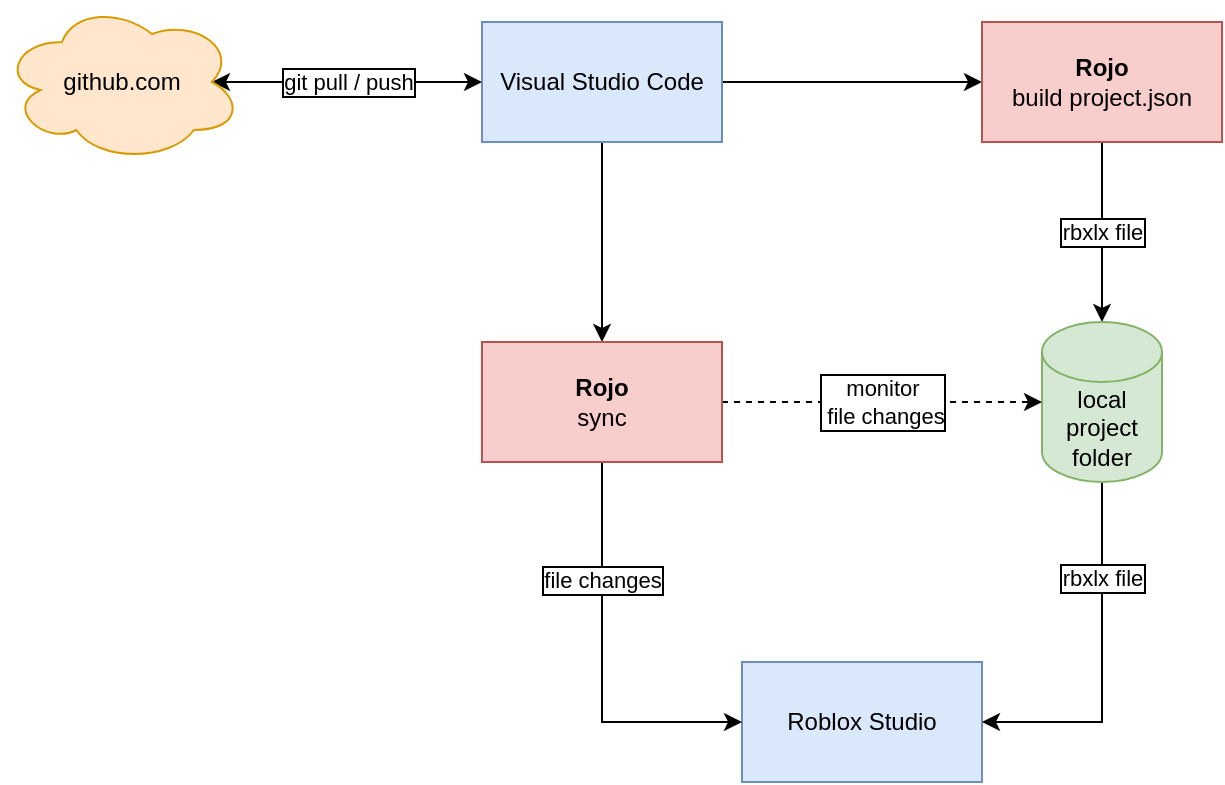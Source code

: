<mxfile version="14.8.6" type="github">
  <diagram id="Jk72_HG5pjLHHDRiFCYW" name="Page-1">
    <mxGraphModel dx="1182" dy="764" grid="1" gridSize="10" guides="1" tooltips="1" connect="1" arrows="1" fold="1" page="1" pageScale="1" pageWidth="850" pageHeight="1100" math="0" shadow="0">
      <root>
        <mxCell id="0" />
        <mxCell id="1" parent="0" />
        <mxCell id="T4-7ruvVYxP1_Qu3IUcN-4" value="" style="edgeStyle=orthogonalEdgeStyle;rounded=0;orthogonalLoop=1;jettySize=auto;html=1;" edge="1" parent="1" source="T4-7ruvVYxP1_Qu3IUcN-1" target="T4-7ruvVYxP1_Qu3IUcN-3">
          <mxGeometry relative="1" as="geometry" />
        </mxCell>
        <mxCell id="T4-7ruvVYxP1_Qu3IUcN-11" value="" style="edgeStyle=orthogonalEdgeStyle;rounded=0;orthogonalLoop=1;jettySize=auto;html=1;startArrow=none;startFill=0;" edge="1" parent="1" source="T4-7ruvVYxP1_Qu3IUcN-1" target="T4-7ruvVYxP1_Qu3IUcN-10">
          <mxGeometry relative="1" as="geometry" />
        </mxCell>
        <mxCell id="T4-7ruvVYxP1_Qu3IUcN-1" value="Visual Studio Code" style="rounded=0;whiteSpace=wrap;html=1;fillColor=#dae8fc;strokeColor=#6c8ebf;" vertex="1" parent="1">
          <mxGeometry x="320" y="80" width="120" height="60" as="geometry" />
        </mxCell>
        <mxCell id="T4-7ruvVYxP1_Qu3IUcN-8" value="git pull / push" style="edgeStyle=orthogonalEdgeStyle;rounded=0;orthogonalLoop=1;jettySize=auto;html=1;exitX=0.875;exitY=0.5;exitDx=0;exitDy=0;exitPerimeter=0;startArrow=classic;startFill=1;labelBorderColor=#000000;" edge="1" parent="1" source="T4-7ruvVYxP1_Qu3IUcN-2" target="T4-7ruvVYxP1_Qu3IUcN-1">
          <mxGeometry relative="1" as="geometry" />
        </mxCell>
        <mxCell id="T4-7ruvVYxP1_Qu3IUcN-2" value="github.com" style="ellipse;shape=cloud;whiteSpace=wrap;html=1;fillColor=#ffe6cc;strokeColor=#d79b00;" vertex="1" parent="1">
          <mxGeometry x="80" y="70" width="120" height="80" as="geometry" />
        </mxCell>
        <mxCell id="T4-7ruvVYxP1_Qu3IUcN-6" value="rbxlx file" style="edgeStyle=orthogonalEdgeStyle;rounded=0;orthogonalLoop=1;jettySize=auto;html=1;labelBorderColor=#000000;entryX=0.5;entryY=0;entryDx=0;entryDy=0;entryPerimeter=0;" edge="1" parent="1" source="T4-7ruvVYxP1_Qu3IUcN-3" target="T4-7ruvVYxP1_Qu3IUcN-7">
          <mxGeometry relative="1" as="geometry" />
        </mxCell>
        <mxCell id="T4-7ruvVYxP1_Qu3IUcN-3" value="&lt;b&gt;Rojo&lt;/b&gt;&lt;br&gt;build project.json" style="rounded=0;whiteSpace=wrap;html=1;fillColor=#f8cecc;strokeColor=#b85450;" vertex="1" parent="1">
          <mxGeometry x="570" y="80" width="120" height="60" as="geometry" />
        </mxCell>
        <mxCell id="T4-7ruvVYxP1_Qu3IUcN-5" value="Roblox Studio" style="rounded=0;whiteSpace=wrap;html=1;fillColor=#dae8fc;strokeColor=#6c8ebf;" vertex="1" parent="1">
          <mxGeometry x="450" y="400" width="120" height="60" as="geometry" />
        </mxCell>
        <mxCell id="T4-7ruvVYxP1_Qu3IUcN-12" value="rbxlx file" style="edgeStyle=orthogonalEdgeStyle;rounded=0;orthogonalLoop=1;jettySize=auto;html=1;startArrow=none;startFill=0;labelBorderColor=#000000;exitX=0.5;exitY=1;exitDx=0;exitDy=0;exitPerimeter=0;entryX=1;entryY=0.5;entryDx=0;entryDy=0;" edge="1" parent="1" source="T4-7ruvVYxP1_Qu3IUcN-7" target="T4-7ruvVYxP1_Qu3IUcN-5">
          <mxGeometry x="-0.467" relative="1" as="geometry">
            <mxPoint as="offset" />
          </mxGeometry>
        </mxCell>
        <mxCell id="T4-7ruvVYxP1_Qu3IUcN-7" value="local&lt;br&gt;project&lt;br&gt;folder" style="shape=cylinder3;whiteSpace=wrap;html=1;boundedLbl=1;backgroundOutline=1;size=15;fillColor=#d5e8d4;strokeColor=#82b366;" vertex="1" parent="1">
          <mxGeometry x="600" y="230" width="60" height="80" as="geometry" />
        </mxCell>
        <mxCell id="T4-7ruvVYxP1_Qu3IUcN-14" value="file changes" style="edgeStyle=orthogonalEdgeStyle;rounded=0;orthogonalLoop=1;jettySize=auto;html=1;startArrow=none;startFill=0;entryX=0;entryY=0.5;entryDx=0;entryDy=0;exitX=0.5;exitY=1;exitDx=0;exitDy=0;labelBorderColor=#000000;" edge="1" parent="1" source="T4-7ruvVYxP1_Qu3IUcN-10" target="T4-7ruvVYxP1_Qu3IUcN-5">
          <mxGeometry x="-0.412" relative="1" as="geometry">
            <mxPoint x="520" y="270" as="targetPoint" />
            <mxPoint as="offset" />
          </mxGeometry>
        </mxCell>
        <mxCell id="T4-7ruvVYxP1_Qu3IUcN-15" value="monitor&lt;br&gt;&amp;nbsp;file changes" style="edgeStyle=orthogonalEdgeStyle;rounded=0;orthogonalLoop=1;jettySize=auto;html=1;startArrow=none;startFill=0;labelBorderColor=#000000;dashed=1;" edge="1" parent="1" source="T4-7ruvVYxP1_Qu3IUcN-10" target="T4-7ruvVYxP1_Qu3IUcN-7">
          <mxGeometry relative="1" as="geometry" />
        </mxCell>
        <mxCell id="T4-7ruvVYxP1_Qu3IUcN-10" value="&lt;b&gt;Rojo&lt;/b&gt;&lt;br&gt;sync" style="rounded=0;whiteSpace=wrap;html=1;fillColor=#f8cecc;strokeColor=#b85450;" vertex="1" parent="1">
          <mxGeometry x="320" y="240" width="120" height="60" as="geometry" />
        </mxCell>
      </root>
    </mxGraphModel>
  </diagram>
</mxfile>
